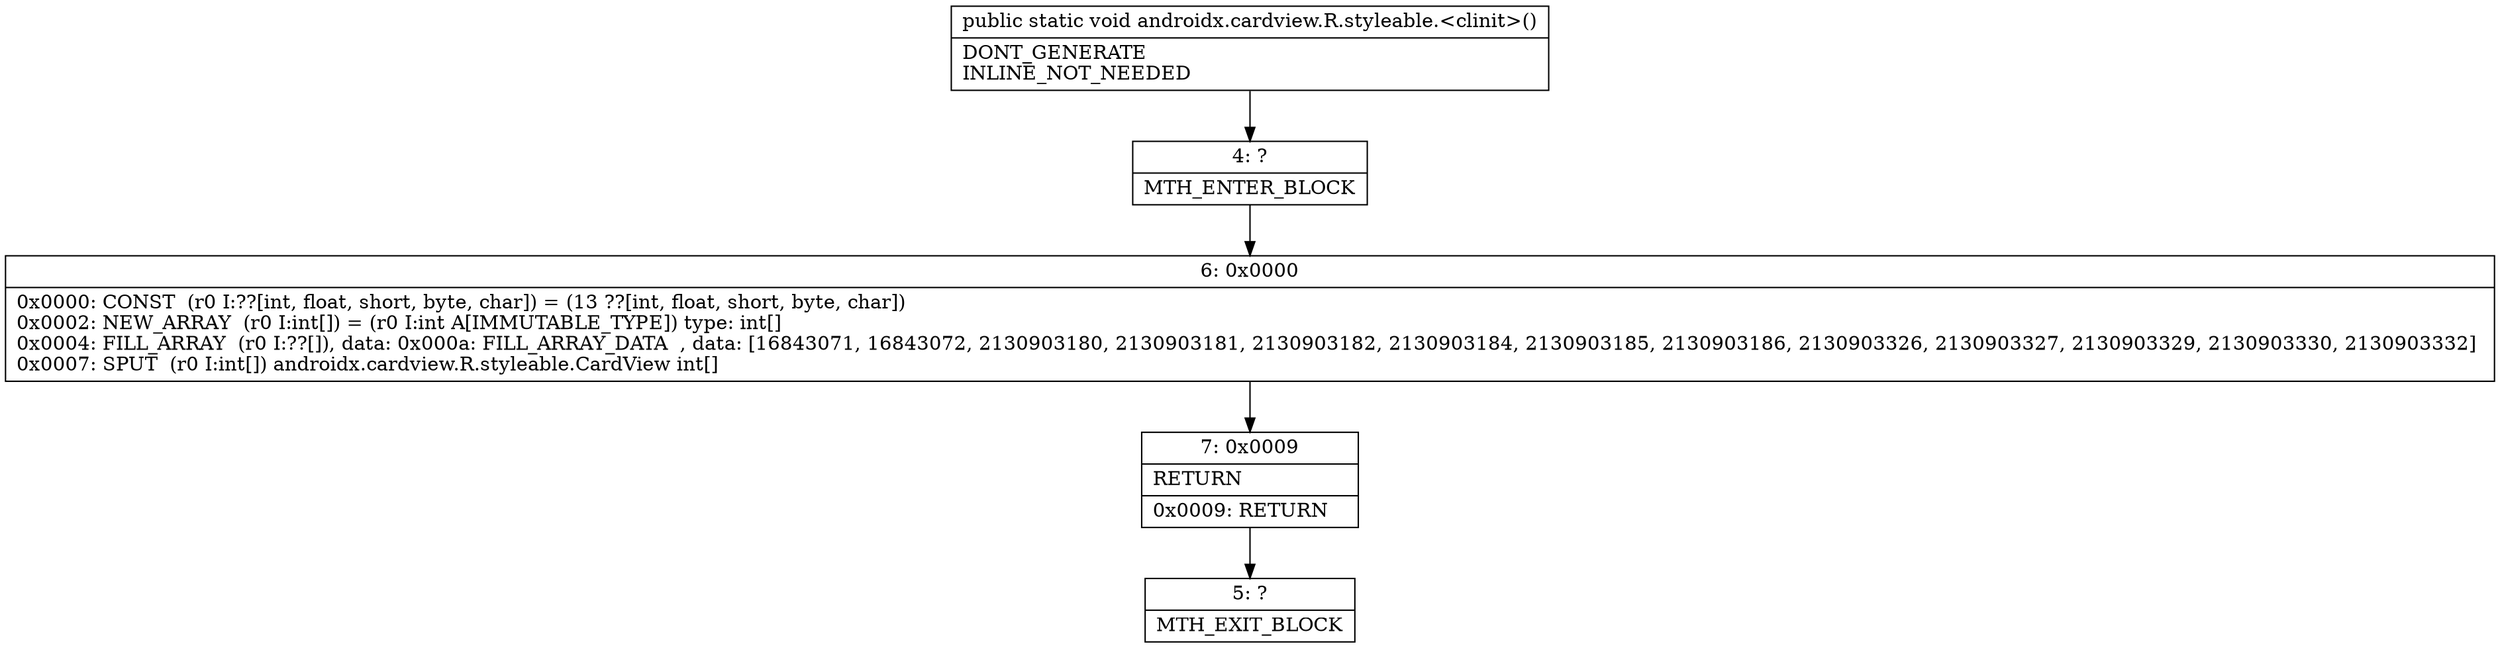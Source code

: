 digraph "CFG forandroidx.cardview.R.styleable.\<clinit\>()V" {
Node_4 [shape=record,label="{4\:\ ?|MTH_ENTER_BLOCK\l}"];
Node_6 [shape=record,label="{6\:\ 0x0000|0x0000: CONST  (r0 I:??[int, float, short, byte, char]) = (13 ??[int, float, short, byte, char]) \l0x0002: NEW_ARRAY  (r0 I:int[]) = (r0 I:int A[IMMUTABLE_TYPE]) type: int[] \l0x0004: FILL_ARRAY  (r0 I:??[]), data: 0x000a: FILL_ARRAY_DATA  , data: [16843071, 16843072, 2130903180, 2130903181, 2130903182, 2130903184, 2130903185, 2130903186, 2130903326, 2130903327, 2130903329, 2130903330, 2130903332] \l0x0007: SPUT  (r0 I:int[]) androidx.cardview.R.styleable.CardView int[] \l}"];
Node_7 [shape=record,label="{7\:\ 0x0009|RETURN\l|0x0009: RETURN   \l}"];
Node_5 [shape=record,label="{5\:\ ?|MTH_EXIT_BLOCK\l}"];
MethodNode[shape=record,label="{public static void androidx.cardview.R.styleable.\<clinit\>()  | DONT_GENERATE\lINLINE_NOT_NEEDED\l}"];
MethodNode -> Node_4;Node_4 -> Node_6;
Node_6 -> Node_7;
Node_7 -> Node_5;
}

